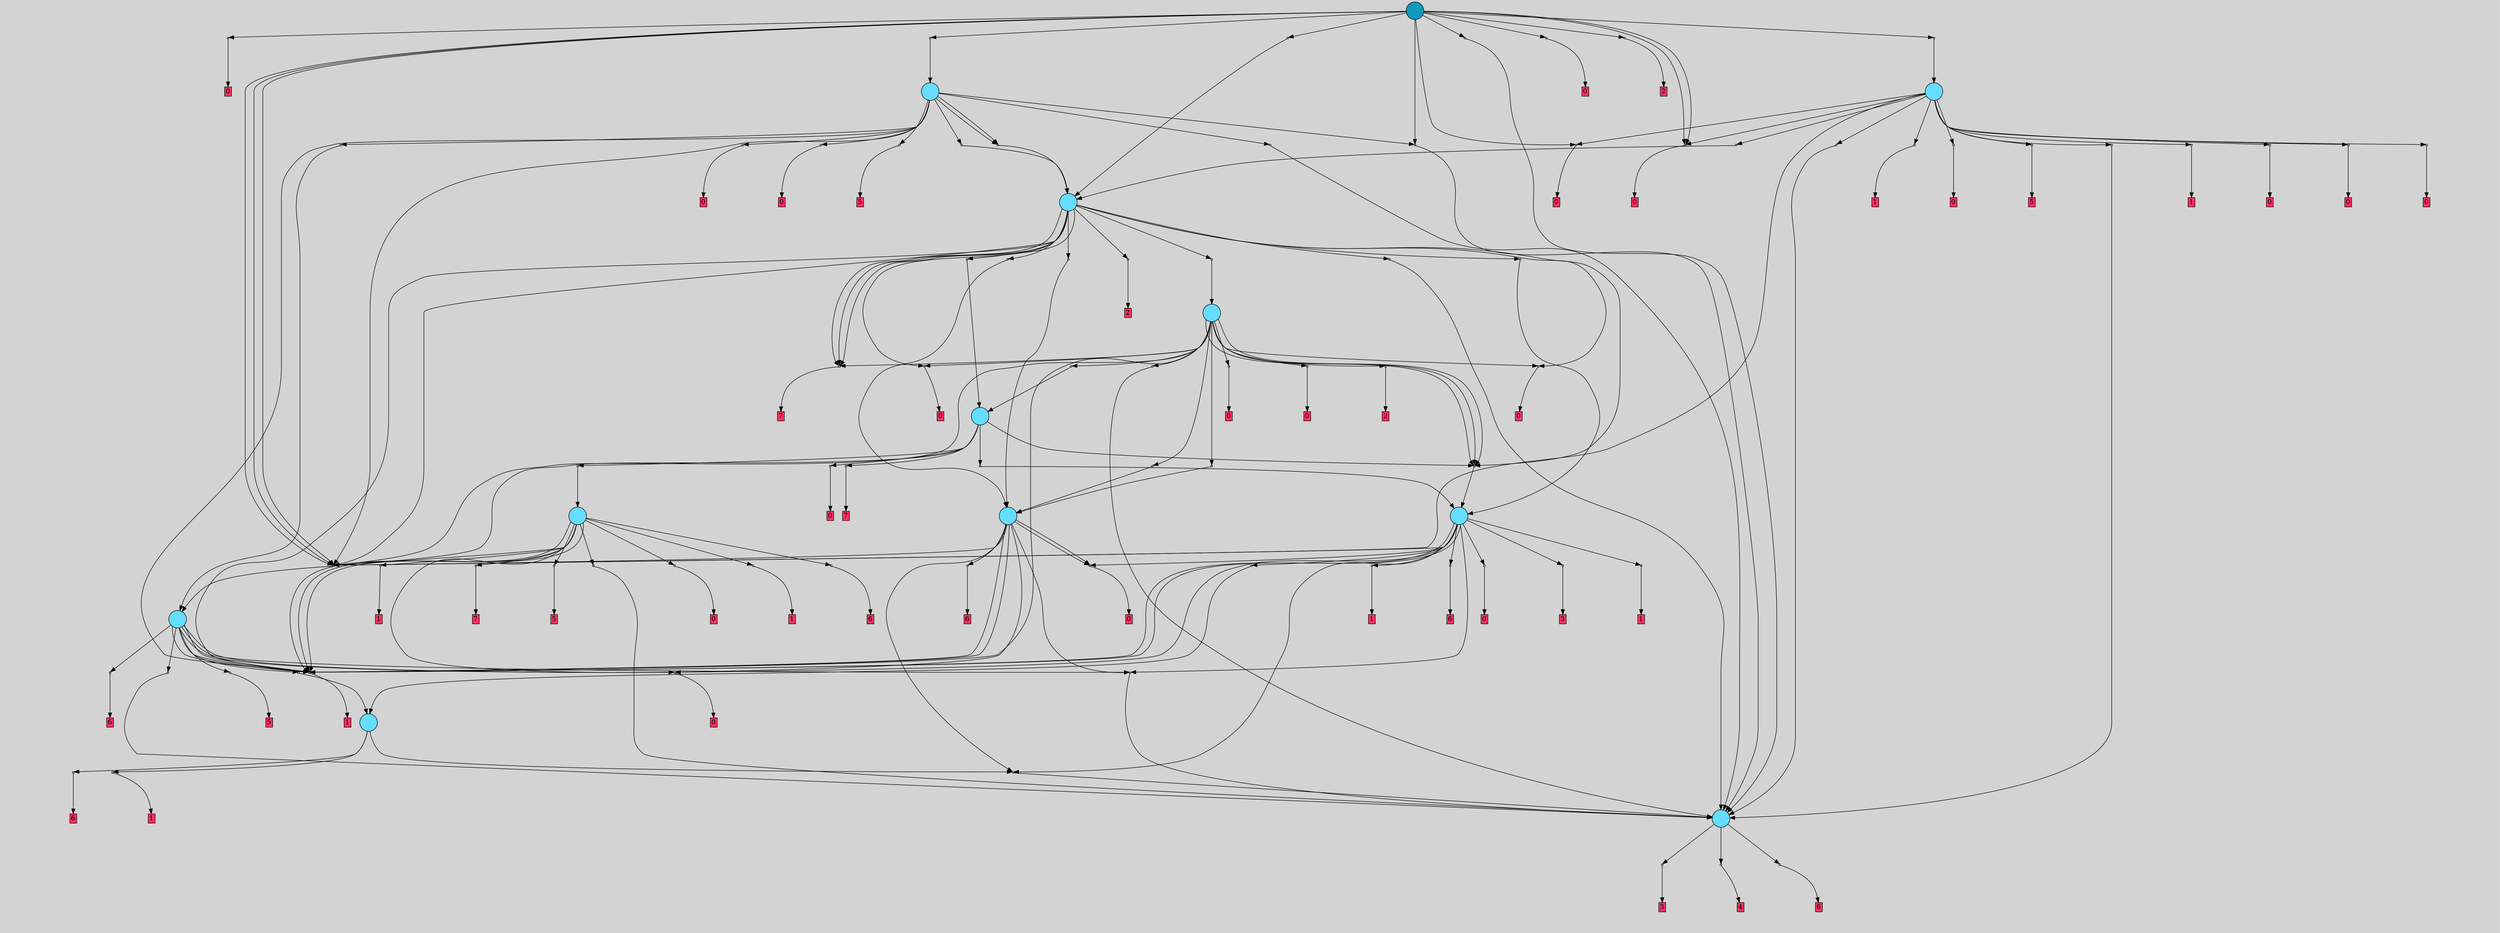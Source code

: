 // File exported with GEGELATI v1.3.1
// On the 2024-07-07 19:57:04
// With the MARL::MarlTPGGraphDotExporter
digraph{
	graph[pad = "0.212, 0.055" bgcolor = lightgray]
	node[shape=circle style = filled label = ""]
		T3 [fillcolor="#66ddff"]
		T27 [fillcolor="#66ddff"]
		T92 [fillcolor="#66ddff"]
		T114 [fillcolor="#66ddff"]
		T121 [fillcolor="#66ddff"]
		T134 [fillcolor="#66ddff"]
		T142 [fillcolor="#66ddff"]
		T185 [fillcolor="#66ddff"]
		T205 [fillcolor="#66ddff"]
		T321 [fillcolor="#66ddff"]
		T420 [fillcolor="#66ddff"]
		T446 [fillcolor="#1199bb"]
		P14812 [fillcolor="#cccccc" shape=point] //
		I14812 [shape=box style=invis label="4|6&2|2#1|3&#92;n4|3&2|7#1|5&#92;n6|7&2|1#4|3&#92;n2|5&2|7#1|2&#92;n7|0&2|0#1|3&#92;n0|3&3|7#1|7&#92;n"]
		P14812 -> I14812[style=invis]
		A9236 [fillcolor="#ff3366" shape=box margin=0.03 width=0 height=0 label="3"]
		T3 -> P14812 -> A9236
		P14813 [fillcolor="#cccccc" shape=point] //
		I14813 [shape=box style=invis label="1|1&4|6#2|0&#92;n6|0&0|3#1|6&#92;n2|3&1|2#4|1&#92;n1|3&3|5#3|0&#92;n7|4&4|1#1|1&#92;n2|4&2|1#2|3&#92;n"]
		P14813 -> I14813[style=invis]
		A9237 [fillcolor="#ff3366" shape=box margin=0.03 width=0 height=0 label="4"]
		T3 -> P14813 -> A9237
		P14814 [fillcolor="#cccccc" shape=point] //
		I14814 [shape=box style=invis label="3|6&1|2#3|5&#92;n3|5&2|5#2|6&#92;n8|6&0|4#2|2&#92;n4|4&0|6#2|3&#92;n"]
		P14814 -> I14814[style=invis]
		A9238 [fillcolor="#ff3366" shape=box margin=0.03 width=0 height=0 label="6"]
		T3 -> P14814 -> A9238
		P14815 [fillcolor="#cccccc" shape=point] //
		I14815 [shape=box style=invis label="5|0&2|5#2|7&#92;n8|4&4|0#0|7&#92;n5|6&0|7#4|2&#92;n0|3&1|4#3|7&#92;n5|6&1|6#1|7&#92;n2|1&2|6#3|1&#92;n"]
		P14815 -> I14815[style=invis]
		T27 -> P14815 -> T3
		P14816 [fillcolor="#cccccc" shape=point] //
		I14816 [shape=box style=invis label="7|7&0|7#2|3&#92;n8|0&1|5#2|7&#92;n2|4&3|1#0|6&#92;n7|3&4|6#3|7&#92;n1|7&2|2#4|5&#92;n8|7&0|2#1|7&#92;n5|7&3|1#4|4&#92;n"]
		P14816 -> I14816[style=invis]
		A9239 [fillcolor="#ff3366" shape=box margin=0.03 width=0 height=0 label="1"]
		T27 -> P14816 -> A9239
		P14817 [fillcolor="#cccccc" shape=point] //
		I14817 [shape=box style=invis label="3|0&1|4#0|5&#92;n1|7&3|3#4|3&#92;n4|4&3|6#1|2&#92;n2|5&4|1#1|2&#92;n4|6&3|2#2|1&#92;n4|7&3|0#0|3&#92;n"]
		P14817 -> I14817[style=invis]
		A9240 [fillcolor="#ff3366" shape=box margin=0.03 width=0 height=0 label="6"]
		T27 -> P14817 -> A9240
		P14818 [fillcolor="#cccccc" shape=point] //
		I14818 [shape=box style=invis label="3|4&4|5#0|1&#92;n8|3&4|5#0|0&#92;n2|0&3|2#2|1&#92;n1|1&2|1#1|0&#92;n7|6&4|6#3|0&#92;n"]
		P14818 -> I14818[style=invis]
		A9241 [fillcolor="#ff3366" shape=box margin=0.03 width=0 height=0 label="5"]
		T92 -> P14818 -> A9241
		P14819 [fillcolor="#cccccc" shape=point] //
		I14819 [shape=box style=invis label="4|7&2|5#2|2&#92;n8|3&3|5#4|6&#92;n4|6&4|4#0|0&#92;n0|3&0|7#0|6&#92;n5|7&1|7#0|2&#92;n2|3&2|5#0|6&#92;n8|2&4|7#4|3&#92;n3|3&2|1#1|2&#92;n"]
		P14819 -> I14819[style=invis]
		A9242 [fillcolor="#ff3366" shape=box margin=0.03 width=0 height=0 label="0"]
		T92 -> P14819 -> A9242
		P14820 [fillcolor="#cccccc" shape=point] //
		I14820 [shape=box style=invis label="7|0&1|3#1|4&#92;n5|6&4|4#0|4&#92;n1|0&1|6#0|2&#92;n"]
		P14820 -> I14820[style=invis]
		A9243 [fillcolor="#ff3366" shape=box margin=0.03 width=0 height=0 label="1"]
		T92 -> P14820 -> A9243
		P14821 [fillcolor="#cccccc" shape=point] //
		I14821 [shape=box style=invis label="5|2&0|5#1|2&#92;n1|5&3|3#2|3&#92;n3|0&2|2#0|3&#92;n"]
		P14821 -> I14821[style=invis]
		A9244 [fillcolor="#ff3366" shape=box margin=0.03 width=0 height=0 label="6"]
		T92 -> P14821 -> A9244
		P14822 [fillcolor="#cccccc" shape=point] //
		I14822 [shape=box style=invis label="5|0&2|0#4|5&#92;n4|5&1|6#2|3&#92;n3|6&1|2#3|5&#92;n7|0&1|3#1|5&#92;n8|6&0|4#2|2&#92;n3|5&2|5#2|6&#92;n"]
		P14822 -> I14822[style=invis]
		T92 -> P14822 -> T27
		T92 -> P14819
		P14823 [fillcolor="#cccccc" shape=point] //
		I14823 [shape=box style=invis label="5|0&2|5#2|7&#92;n5|6&0|7#4|2&#92;n2|6&0|0#2|4&#92;n8|4&4|0#0|7&#92;n0|3&1|4#3|7&#92;n2|1&2|6#3|1&#92;n"]
		P14823 -> I14823[style=invis]
		T92 -> P14823 -> T3
		P14824 [fillcolor="#cccccc" shape=point] //
		I14824 [shape=box style=invis label="4|7&2|5#3|1&#92;n7|1&1|2#0|6&#92;n1|0&1|5#1|6&#92;n3|4&0|2#0|5&#92;n3|3&3|7#1|4&#92;n0|0&2|1#0|5&#92;n1|6&4|3#0|4&#92;n"]
		P14824 -> I14824[style=invis]
		T92 -> P14824 -> T3
		T92 -> P14820
		T92 -> P14820
		P14825 [fillcolor="#cccccc" shape=point] //
		I14825 [shape=box style=invis label="0|3&0|7#0|6&#92;n2|3&2|5#0|2&#92;n4|6&4|4#0|0&#92;n4|7&2|5#2|2&#92;n5|7&1|7#0|2&#92;n8|2&4|7#4|3&#92;n5|0&2|0#1|5&#92;n"]
		P14825 -> I14825[style=invis]
		A9245 [fillcolor="#ff3366" shape=box margin=0.03 width=0 height=0 label="0"]
		T114 -> P14825 -> A9245
		T114 -> P14819
		T114 -> P14815
		P14826 [fillcolor="#cccccc" shape=point] //
		I14826 [shape=box style=invis label="4|7&2|5#3|1&#92;n0|0&2|1#0|5&#92;n3|3&3|7#1|4&#92;n3|4&0|5#0|5&#92;n2|2&0|0#3|0&#92;n7|1&1|2#0|6&#92;n"]
		P14826 -> I14826[style=invis]
		A9246 [fillcolor="#ff3366" shape=box margin=0.03 width=0 height=0 label="6"]
		T114 -> P14826 -> A9246
		P14827 [fillcolor="#cccccc" shape=point] //
		I14827 [shape=box style=invis label="1|1&2|1#1|0&#92;n8|3&4|5#0|0&#92;n2|0&3|2#2|1&#92;n0|7&2|0#4|4&#92;n3|4&4|5#0|1&#92;n7|6&4|6#4|0&#92;n"]
		P14827 -> I14827[style=invis]
		T114 -> P14827 -> T92
		T114 -> P14820
		T114 -> P14820
		T114 -> P14824
		T114 -> P14825
		P14828 [fillcolor="#cccccc" shape=point] //
		I14828 [shape=box style=invis label="0|3&0|7#0|6&#92;n2|3&2|5#0|2&#92;n4|6&4|4#0|0&#92;n5|0&2|0#1|5&#92;n8|2&4|7#4|5&#92;n1|7&1|6#3|2&#92;n4|7&2|5#2|2&#92;n"]
		P14828 -> I14828[style=invis]
		A9247 [fillcolor="#ff3366" shape=box margin=0.03 width=0 height=0 label="0"]
		T121 -> P14828 -> A9247
		T121 -> P14819
		T121 -> P14815
		T121 -> P14827
		P14829 [fillcolor="#cccccc" shape=point] //
		I14829 [shape=box style=invis label="1|0&1|6#1|2&#92;n5|6&4|4#0|4&#92;n7|0&1|3#1|4&#92;n"]
		P14829 -> I14829[style=invis]
		A9248 [fillcolor="#ff3366" shape=box margin=0.03 width=0 height=0 label="3"]
		T121 -> P14829 -> A9248
		T121 -> P14820
		T121 -> P14824
		T121 -> P14825
		P14830 [fillcolor="#cccccc" shape=point] //
		I14830 [shape=box style=invis label="4|0&1|6#0|2&#92;n7|0&1|3#1|4&#92;n"]
		P14830 -> I14830[style=invis]
		A9249 [fillcolor="#ff3366" shape=box margin=0.03 width=0 height=0 label="1"]
		T121 -> P14830 -> A9249
		T121 -> P14820
		P14831 [fillcolor="#cccccc" shape=point] //
		I14831 [shape=box style=invis label="8|6&0|4#2|2&#92;n7|0&1|3#1|5&#92;n8|6&1|2#3|5&#92;n8|2&4|6#4|5&#92;n4|5&0|6#2|3&#92;n3|5&2|5#2|6&#92;n"]
		P14831 -> I14831[style=invis]
		T121 -> P14831 -> T27
		P14832 [fillcolor="#cccccc" shape=point] //
		I14832 [shape=box style=invis label="1|0&1|6#0|2&#92;n5|6&1|4#0|4&#92;n"]
		P14832 -> I14832[style=invis]
		A9250 [fillcolor="#ff3366" shape=box margin=0.03 width=0 height=0 label="1"]
		T121 -> P14832 -> A9250
		P14833 [fillcolor="#cccccc" shape=point] //
		I14833 [shape=box style=invis label="4|7&2|5#3|1&#92;n7|1&1|2#0|6&#92;n3|3&3|7#1|4&#92;n3|4&0|2#0|5&#92;n2|2&0|0#3|0&#92;n0|0&2|1#0|5&#92;n1|6&4|3#0|4&#92;n"]
		P14833 -> I14833[style=invis]
		A9251 [fillcolor="#ff3366" shape=box margin=0.03 width=0 height=0 label="6"]
		T121 -> P14833 -> A9251
		P14834 [fillcolor="#cccccc" shape=point] //
		I14834 [shape=box style=invis label="7|6&0|4#4|0&#92;n0|0&0|4#4|6&#92;n"]
		P14834 -> I14834[style=invis]
		A9252 [fillcolor="#ff3366" shape=box margin=0.03 width=0 height=0 label="5"]
		T134 -> P14834 -> A9252
		P14835 [fillcolor="#cccccc" shape=point] //
		I14835 [shape=box style=invis label="4|3&1|5#2|6&#92;n4|5&2|5#2|2&#92;n8|5&4|7#4|4&#92;n5|0&3|5#4|4&#92;n1|6&4|4#2|5&#92;n4|7&3|4#1|0&#92;n7|2&0|3#2|5&#92;n8|3&1|4#3|7&#92;n3|3&2|1#1|2&#92;n"]
		P14835 -> I14835[style=invis]
		A9253 [fillcolor="#ff3366" shape=box margin=0.03 width=0 height=0 label="0"]
		T134 -> P14835 -> A9253
		P14836 [fillcolor="#cccccc" shape=point] //
		I14836 [shape=box style=invis label="5|6&4|4#0|4&#92;n1|0&0|6#0|7&#92;n"]
		P14836 -> I14836[style=invis]
		A9254 [fillcolor="#ff3366" shape=box margin=0.03 width=0 height=0 label="1"]
		T134 -> P14836 -> A9254
		P14837 [fillcolor="#cccccc" shape=point] //
		I14837 [shape=box style=invis label="1|0&2|5#2|7&#92;n0|3&1|4#3|7&#92;n5|2&0|7#4|2&#92;n3|1&4|5#3|4&#92;n5|6&1|6#1|7&#92;n8|4&4|0#0|7&#92;n2|1&2|6#3|1&#92;n"]
		P14837 -> I14837[style=invis]
		T134 -> P14837 -> T3
		P14838 [fillcolor="#cccccc" shape=point] //
		I14838 [shape=box style=invis label="4|7&4|5#4|1&#92;n3|4&0|2#0|5&#92;n7|1&1|2#0|6&#92;n0|0&2|1#0|4&#92;n7|1&1|1#2|2&#92;n1|6&4|3#0|4&#92;n3|3&3|7#1|4&#92;n"]
		P14838 -> I14838[style=invis]
		A9255 [fillcolor="#ff3366" shape=box margin=0.03 width=0 height=0 label="6"]
		T134 -> P14838 -> A9255
		P14839 [fillcolor="#cccccc" shape=point] //
		I14839 [shape=box style=invis label="5|6&4|4#0|4&#92;n7|1&1|3#1|4&#92;n"]
		P14839 -> I14839[style=invis]
		A9256 [fillcolor="#ff3366" shape=box margin=0.03 width=0 height=0 label="1"]
		T134 -> P14839 -> A9256
		T134 -> P14819
		T134 -> P14827
		T134 -> P14820
		T134 -> P14820
		P14840 [fillcolor="#cccccc" shape=point] //
		I14840 [shape=box style=invis label="3|4&2|4#0|5&#92;n7|1&3|1#3|7&#92;n8|2&4|6#4|3&#92;n8|7&3|1#2|5&#92;n4|1&1|0#3|3&#92;n5|5&2|5#2|2&#92;n1|7&2|2#0|7&#92;n8|5&1|6#4|1&#92;n"]
		P14840 -> I14840[style=invis]
		A9257 [fillcolor="#ff3366" shape=box margin=0.03 width=0 height=0 label="7"]
		T134 -> P14840 -> A9257
		T134 -> P14820
		T142 -> P14827
		P14841 [fillcolor="#cccccc" shape=point] //
		I14841 [shape=box style=invis label="4|7&2|5#3|1&#92;n7|1&1|2#0|6&#92;n0|0&2|3#0|5&#92;n3|3&3|7#1|4&#92;n3|4&0|2#0|5&#92;n1|6&4|3#3|4&#92;n"]
		P14841 -> I14841[style=invis]
		T142 -> P14841 -> T121
		P14842 [fillcolor="#cccccc" shape=point] //
		I14842 [shape=box style=invis label="8|6&4|2#2|4&#92;n7|7&2|7#4|7&#92;n6|0&2|2#0|0&#92;n6|3&4|2#4|7&#92;n"]
		P14842 -> I14842[style=invis]
		A9258 [fillcolor="#ff3366" shape=box margin=0.03 width=0 height=0 label="7"]
		T142 -> P14842 -> A9258
		P14843 [fillcolor="#cccccc" shape=point] //
		I14843 [shape=box style=invis label="5|0&3|5#0|1&#92;n6|7&0|5#0|4&#92;n5|6&2|0#4|6&#92;n2|1&3|1#3|1&#92;n4|6&1|6#2|7&#92;n"]
		P14843 -> I14843[style=invis]
		A9259 [fillcolor="#ff3366" shape=box margin=0.03 width=0 height=0 label="0"]
		T142 -> P14843 -> A9259
		P14844 [fillcolor="#cccccc" shape=point] //
		I14844 [shape=box style=invis label="8|7&4|0#1|5&#92;n3|2&3|7#4|3&#92;n2|3&1|5#4|2&#92;n7|0&3|3#1|3&#92;n8|5&1|2#2|7&#92;n8|4&3|2#0|3&#92;n4|2&3|3#4|7&#92;n7|6&4|5#3|4&#92;n"]
		P14844 -> I14844[style=invis]
		T142 -> P14844 -> T134
		P14845 [fillcolor="#cccccc" shape=point] //
		I14845 [shape=box style=invis label="4|7&4|5#3|1&#92;n4|3&2|4#1|6&#92;n0|0&2|3#0|5&#92;n7|1&1|2#0|6&#92;n3|3&3|7#1|4&#92;n3|4&0|2#0|5&#92;n1|6&4|3#3|4&#92;n"]
		P14845 -> I14845[style=invis]
		T142 -> P14845 -> T121
		T185 -> P14820
		T185 -> P14841
		P14846 [fillcolor="#cccccc" shape=point] //
		I14846 [shape=box style=invis label="4|3&1|1#1|5&#92;n2|3&4|0#4|2&#92;n6|0&2|5#0|1&#92;n4|1&4|5#3|7&#92;n0|1&2|5#1|2&#92;n5|1&1|0#2|3&#92;n1|6&1|5#0|1&#92;n3|3&1|6#1|0&#92;n"]
		P14846 -> I14846[style=invis]
		A9260 [fillcolor="#ff3366" shape=box margin=0.03 width=0 height=0 label="0"]
		T185 -> P14846 -> A9260
		T185 -> P14827
		P14847 [fillcolor="#cccccc" shape=point] //
		I14847 [shape=box style=invis label="6|7&2|5#3|4&#92;n4|7&2|0#2|0&#92;n5|6&2|0#1|5&#92;n0|5&2|0#2|5&#92;n4|6&4|4#0|0&#92;n7|0&3|4#2|7&#92;n0|3&0|7#2|6&#92;n"]
		P14847 -> I14847[style=invis]
		A9261 [fillcolor="#ff3366" shape=box margin=0.03 width=0 height=0 label="0"]
		T185 -> P14847 -> A9261
		P14848 [fillcolor="#cccccc" shape=point] //
		I14848 [shape=box style=invis label="8|6&4|2#2|2&#92;n7|1&0|5#3|0&#92;n6|0&2|2#0|0&#92;n6|3&4|2#4|7&#92;n"]
		P14848 -> I14848[style=invis]
		A9262 [fillcolor="#ff3366" shape=box margin=0.03 width=0 height=0 label="7"]
		T185 -> P14848 -> A9262
		P14849 [fillcolor="#cccccc" shape=point] //
		I14849 [shape=box style=invis label="4|7&2|5#3|1&#92;n1|0&1|5#1|6&#92;n3|3&0|2#0|5&#92;n7|1&1|2#0|6&#92;n3|3&3|7#1|4&#92;n0|0&2|3#0|5&#92;n1|6&4|3#0|4&#92;n"]
		P14849 -> I14849[style=invis]
		T185 -> P14849 -> T114
		P14850 [fillcolor="#cccccc" shape=point] //
		I14850 [shape=box style=invis label="1|0&2|5#2|7&#92;n8|4&4|0#0|7&#92;n5|6&0|7#4|2&#92;n5|6&1|6#1|7&#92;n0|3&1|4#3|7&#92;n3|5&1|5#2|4&#92;n2|1&2|6#3|1&#92;n"]
		P14850 -> I14850[style=invis]
		T185 -> P14850 -> T3
		P14851 [fillcolor="#cccccc" shape=point] //
		I14851 [shape=box style=invis label="1|2&0|2#0|6&#92;n2|3&3|5#4|2&#92;n4|7&1|1#1|5&#92;n5|1&1|0#2|3&#92;n4|7&4|5#3|7&#92;n7|4&4|3#4|6&#92;n8|6&4|1#1|0&#92;n1|6&1|5#1|1&#92;n"]
		P14851 -> I14851[style=invis]
		A9263 [fillcolor="#ff3366" shape=box margin=0.03 width=0 height=0 label="0"]
		T185 -> P14851 -> A9263
		P14852 [fillcolor="#cccccc" shape=point] //
		I14852 [shape=box style=invis label="5|5&3|4#3|3&#92;n0|3&1|7#2|6&#92;n4|7&2|5#0|2&#92;n0|6&0|7#2|5&#92;n8|2&4|7#4|3&#92;n4|0&3|2#4|0&#92;n5|7&3|7#0|2&#92;n"]
		P14852 -> I14852[style=invis]
		A9264 [fillcolor="#ff3366" shape=box margin=0.03 width=0 height=0 label="0"]
		T185 -> P14852 -> A9264
		P14853 [fillcolor="#cccccc" shape=point] //
		I14853 [shape=box style=invis label="8|2&4|7#0|3&#92;n1|5&1|6#1|4&#92;n0|3&0|7#0|6&#92;n0|1&4|0#0|1&#92;n3|5&0|4#1|5&#92;n4|5&2|5#2|2&#92;n2|3&2|1#0|2&#92;n0|4&2|5#1|7&#92;n"]
		P14853 -> I14853[style=invis]
		A9265 [fillcolor="#ff3366" shape=box margin=0.03 width=0 height=0 label="2"]
		T185 -> P14853 -> A9265
		P14854 [fillcolor="#cccccc" shape=point] //
		I14854 [shape=box style=invis label="2|2&2|4#4|4&#92;n4|3&3|7#1|4&#92;n8|5&2|2#4|5&#92;n7|6&2|0#4|3&#92;n1|0&2|3#2|5&#92;n"]
		P14854 -> I14854[style=invis]
		T185 -> P14854 -> T142
		T185 -> P14841
		P14855 [fillcolor="#cccccc" shape=point] //
		I14855 [shape=box style=invis label="4|7&2|5#3|1&#92;n1|0&1|5#1|6&#92;n7|1&1|2#0|6&#92;n3|4&0|2#0|5&#92;n3|3&3|7#1|4&#92;n0|0&2|3#0|5&#92;n1|6&4|3#0|4&#92;n"]
		P14855 -> I14855[style=invis]
		T185 -> P14855 -> T114
		T185 -> P14841
		T205 -> P14820
		T205 -> P14841
		T205 -> P14827
		T205 -> P14847
		T205 -> P14848
		P14856 [fillcolor="#cccccc" shape=point] //
		I14856 [shape=box style=invis label="1|2&1|0#3|5&#92;n1|4&1|5#1|6&#92;n4|7&2|2#3|1&#92;n1|6&4|3#0|4&#92;n3|3&4|7#1|4&#92;n1|6&0|7#2|5&#92;n0|0&2|6#0|5&#92;n3|3&0|2#0|5&#92;n2|0&4|6#3|7&#92;n"]
		P14856 -> I14856[style=invis]
		T205 -> P14856 -> T114
		P14857 [fillcolor="#cccccc" shape=point] //
		I14857 [shape=box style=invis label="8|4&4|0#1|7&#92;n1|0&2|2#0|5&#92;n5|6&3|6#1|7&#92;n8|1&4|5#1|2&#92;n5|6&0|7#4|2&#92;n1|3&1|4#3|7&#92;n3|5&1|5#2|4&#92;n"]
		P14857 -> I14857[style=invis]
		T205 -> P14857 -> T3
		T205 -> P14848
		T205 -> P14852
		P14858 [fillcolor="#cccccc" shape=point] //
		I14858 [shape=box style=invis label="1|4&4|6#1|4&#92;n8|2&4|7#4|3&#92;n2|3&2|5#0|2&#92;n5|7&1|7#0|2&#92;n4|7&2|5#2|2&#92;n0|3&0|7#0|6&#92;n6|0&2|0#1|5&#92;n"]
		P14858 -> I14858[style=invis]
		A9266 [fillcolor="#ff3366" shape=box margin=0.03 width=0 height=0 label="2"]
		T205 -> P14858 -> A9266
		P14859 [fillcolor="#cccccc" shape=point] //
		I14859 [shape=box style=invis label="2|2&2|4#4|4&#92;n4|3&3|7#1|4&#92;n8|5&2|2#4|5&#92;n1|0&2|3#0|5&#92;n7|1&1|2#0|4&#92;n7|6&2|0#4|3&#92;n"]
		P14859 -> I14859[style=invis]
		T205 -> P14859 -> T142
		P14860 [fillcolor="#cccccc" shape=point] //
		I14860 [shape=box style=invis label="8|2&4|7#4|3&#92;n4|6&4|4#0|0&#92;n4|7&2|5#2|2&#92;n5|7&1|5#0|2&#92;n0|3&0|7#0|6&#92;n5|0&2|0#1|5&#92;n"]
		P14860 -> I14860[style=invis]
		T205 -> P14860 -> T185
		P14861 [fillcolor="#cccccc" shape=point] //
		I14861 [shape=box style=invis label="4|7&2|5#3|1&#92;n3|3&3|7#1|6&#92;n7|1&1|2#0|6&#92;n2|4&2|0#1|5&#92;n3|4&0|2#0|5&#92;n1|0&1|5#1|6&#92;n0|0&2|3#0|5&#92;n1|6&4|3#0|4&#92;n"]
		P14861 -> I14861[style=invis]
		T205 -> P14861 -> T114
		T205 -> P14848
		P14862 [fillcolor="#cccccc" shape=point] //
		I14862 [shape=box style=invis label="7|1&1|2#0|6&#92;n1|0&2|3#0|5&#92;n3|3&3|7#1|4&#92;n0|7&1|2#1|0&#92;n3|4&0|2#0|1&#92;n1|6&4|3#3|4&#92;n7|0&2|3#2|4&#92;n"]
		P14862 -> I14862[style=invis]
		T205 -> P14862 -> T121
		T321 -> P14820
		P14863 [fillcolor="#cccccc" shape=point] //
		I14863 [shape=box style=invis label="5|6&0|7#0|2&#92;n0|6&1|5#1|2&#92;n3|1&1|5#2|4&#92;n6|5&1|2#0|0&#92;n1|0&2|6#2|7&#92;n8|2&0|3#2|7&#92;n4|5&0|6#2|0&#92;n"]
		P14863 -> I14863[style=invis]
		T321 -> P14863 -> T3
		P14864 [fillcolor="#cccccc" shape=point] //
		I14864 [shape=box style=invis label="4|1&0|2#4|0&#92;n4|3&1|7#2|0&#92;n4|0&1|6#4|0&#92;n0|7&4|5#1|2&#92;n4|4&3|2#1|2&#92;n1|6&0|3#1|3&#92;n8|3&4|7#4|3&#92;n"]
		P14864 -> I14864[style=invis]
		A9267 [fillcolor="#ff3366" shape=box margin=0.03 width=0 height=0 label="0"]
		T321 -> P14864 -> A9267
		P14865 [fillcolor="#cccccc" shape=point] //
		I14865 [shape=box style=invis label="7|2&1|6#0|3&#92;n7|5&4|6#1|6&#92;n2|0&3|3#3|4&#92;n6|2&4|3#4|3&#92;n6|6&2|3#0|7&#92;n1|6&1|7#1|4&#92;n6|6&3|2#4|1&#92;n2|2&3|1#4|6&#92;n1|7&4|4#3|0&#92;n"]
		P14865 -> I14865[style=invis]
		T321 -> P14865 -> T205
		P14866 [fillcolor="#cccccc" shape=point] //
		I14866 [shape=box style=invis label="2|3&2|7#4|2&#92;n0|1&1|1#2|0&#92;n5|5&1|1#3|2&#92;n2|6&2|6#3|2&#92;n3|2&1|2#2|0&#92;n2|3&0|3#3|7&#92;n6|0&2|5#0|7&#92;n4|7&3|1#1|7&#92;n6|0&4|7#3|3&#92;n7|2&1|3#3|0&#92;n"]
		P14866 -> I14866[style=invis]
		A9268 [fillcolor="#ff3366" shape=box margin=0.03 width=0 height=0 label="0"]
		T321 -> P14866 -> A9268
		T321 -> P14827
		P14867 [fillcolor="#cccccc" shape=point] //
		I14867 [shape=box style=invis label="2|6&3|2#2|1&#92;n0|0&2|0#4|4&#92;n6|2&2|0#4|7&#92;n1|4&4|5#0|1&#92;n8|7&1|0#0|7&#92;n"]
		P14867 -> I14867[style=invis]
		A9269 [fillcolor="#ff3366" shape=box margin=0.03 width=0 height=0 label="5"]
		T321 -> P14867 -> A9269
		P14868 [fillcolor="#cccccc" shape=point] //
		I14868 [shape=box style=invis label="7|2&1|6#0|3&#92;n7|5&4|6#1|6&#92;n2|0&3|3#3|4&#92;n6|6&3|2#4|1&#92;n6|6&2|3#0|5&#92;n1|6&1|7#1|4&#92;n6|2&4|3#4|3&#92;n2|2&3|1#4|6&#92;n1|7&4|4#3|0&#92;n"]
		P14868 -> I14868[style=invis]
		T321 -> P14868 -> T205
		P14869 [fillcolor="#cccccc" shape=point] //
		I14869 [shape=box style=invis label="1|0&2|5#0|7&#92;n5|1&1|6#1|7&#92;n3|2&4|7#3|4&#92;n2|1&3|7#4|1&#92;n5|3&4|5#0|5&#92;n0|3&1|6#3|7&#92;n"]
		P14869 -> I14869[style=invis]
		T321 -> P14869 -> T3
		P14870 [fillcolor="#cccccc" shape=point] //
		I14870 [shape=box style=invis label="0|7&2|0#4|4&#92;n8|0&0|3#1|4&#92;n6|4&2|1#2|5&#92;n7|6&4|6#4|0&#92;n1|1&2|1#1|0&#92;n4|2&3|3#0|3&#92;n"]
		P14870 -> I14870[style=invis]
		T321 -> P14870 -> T92
		T321 -> P14868
		P14871 [fillcolor="#cccccc" shape=point] //
		I14871 [shape=box style=invis label="5|2&4|4#1|3&#92;n3|6&2|1#4|5&#92;n1|0&1|6#0|2&#92;n5|7&1|2#1|4&#92;n"]
		P14871 -> I14871[style=invis]
		A9270 [fillcolor="#ff3366" shape=box margin=0.03 width=0 height=0 label="1"]
		T420 -> P14871 -> A9270
		P14872 [fillcolor="#cccccc" shape=point] //
		I14872 [shape=box style=invis label="4|2&3|2#0|4&#92;n0|6&1|5#1|2&#92;n5|6&0|7#0|2&#92;n3|1&1|5#2|6&#92;n6|5&1|2#0|0&#92;n1|0&2|6#2|7&#92;n8|2&0|3#2|7&#92;n4|5&0|6#2|0&#92;n"]
		P14872 -> I14872[style=invis]
		T420 -> P14872 -> T3
		P14873 [fillcolor="#cccccc" shape=point] //
		I14873 [shape=box style=invis label="7|2&1|6#0|3&#92;n6|6&3|2#4|1&#92;n2|0&3|3#3|4&#92;n7|5&4|6#1|6&#92;n6|6&2|3#0|5&#92;n6|2&4|3#4|3&#92;n2|2&3|1#4|6&#92;n1|7&4|4#3|1&#92;n"]
		P14873 -> I14873[style=invis]
		T420 -> P14873 -> T205
		P14874 [fillcolor="#cccccc" shape=point] //
		I14874 [shape=box style=invis label="5|0&0|5#0|6&#92;n5|1&2|3#0|1&#92;n"]
		P14874 -> I14874[style=invis]
		A9271 [fillcolor="#ff3366" shape=box margin=0.03 width=0 height=0 label="0"]
		T420 -> P14874 -> A9271
		T420 -> P14827
		P14875 [fillcolor="#cccccc" shape=point] //
		I14875 [shape=box style=invis label="8|1&4|0#0|0&#92;n1|6&0|3#1|3&#92;n4|1&0|2#4|0&#92;n1|7&3|5#2|6&#92;n4|0&1|6#4|0&#92;n0|6&4|6#3|5&#92;n4|4&1|7#2|0&#92;n"]
		P14875 -> I14875[style=invis]
		A9272 [fillcolor="#ff3366" shape=box margin=0.03 width=0 height=0 label="0"]
		T420 -> P14875 -> A9272
		P14876 [fillcolor="#cccccc" shape=point] //
		I14876 [shape=box style=invis label="2|7&0|3#3|7&#92;n1|1&1|4#4|1&#92;n5|5&1|1#3|0&#92;n6|1&1|1#3|0&#92;n3|2&1|2#2|0&#92;n6|6&4|0#4|6&#92;n2|6&2|6#3|2&#92;n2|3&2|7#4|2&#92;n0|0&2|5#0|2&#92;n5|2&3|1#4|4&#92;n"]
		P14876 -> I14876[style=invis]
		A9273 [fillcolor="#ff3366" shape=box margin=0.03 width=0 height=0 label="0"]
		T420 -> P14876 -> A9273
		P14877 [fillcolor="#cccccc" shape=point] //
		I14877 [shape=box style=invis label="5|1&1|6#0|3&#92;n1|0&2|5#0|7&#92;n3|2&4|7#3|4&#92;n5|2&2|3#4|5&#92;n5|3&4|5#0|5&#92;n"]
		P14877 -> I14877[style=invis]
		T420 -> P14877 -> T3
		P14878 [fillcolor="#cccccc" shape=point] //
		I14878 [shape=box style=invis label="5|1&2|7#1|6&#92;n1|4&1|3#0|2&#92;n5|5&0|7#2|5&#92;n1|6&4|7#3|3&#92;n7|5&0|5#0|1&#92;n5|0&1|5#0|7&#92;n"]
		P14878 -> I14878[style=invis]
		A9274 [fillcolor="#ff3366" shape=box margin=0.03 width=0 height=0 label="0"]
		T420 -> P14878 -> A9274
		P14879 [fillcolor="#cccccc" shape=point] //
		I14879 [shape=box style=invis label="7|7&4|2#1|2&#92;n0|0&3|6#0|4&#92;n7|2&1|3#1|4&#92;n"]
		P14879 -> I14879[style=invis]
		A9275 [fillcolor="#ff3366" shape=box margin=0.03 width=0 height=0 label="1"]
		T420 -> P14879 -> A9275
		P14880 [fillcolor="#cccccc" shape=point] //
		I14880 [shape=box style=invis label="5|5&3|4#3|3&#92;n3|2&3|7#2|5&#92;n0|5&4|6#1|0&#92;n0|6&0|7#2|5&#92;n4|7&2|5#0|2&#92;n5|0&3|6#4|0&#92;n2|5&1|5#1|1&#92;n8|2&4|7#4|3&#92;n3|7&3|7#0|2&#92;n"]
		P14880 -> I14880[style=invis]
		A9276 [fillcolor="#ff3366" shape=box margin=0.03 width=0 height=0 label="0"]
		T420 -> P14880 -> A9276
		P14881 [fillcolor="#cccccc" shape=point] //
		I14881 [shape=box style=invis label="2|3&2|7#4|2&#92;n0|1&1|1#2|0&#92;n5|5&1|1#3|2&#92;n2|6&2|6#3|2&#92;n6|0&2|5#0|7&#92;n2|3&0|3#3|7&#92;n3|2&1|2#2|0&#92;n4|7&3|1#1|7&#92;n7|1&1|3#3|0&#92;n"]
		P14881 -> I14881[style=invis]
		A9277 [fillcolor="#ff3366" shape=box margin=0.03 width=0 height=0 label="0"]
		T420 -> P14881 -> A9277
		P14882 [fillcolor="#cccccc" shape=point] //
		I14882 [shape=box style=invis label="0|0&2|0#4|4&#92;n6|6&3|2#2|1&#92;n6|2&2|0#4|7&#92;n8|7&1|0#0|7&#92;n"]
		P14882 -> I14882[style=invis]
		A9278 [fillcolor="#ff3366" shape=box margin=0.03 width=0 height=0 label="5"]
		T420 -> P14882 -> A9278
		T446 -> P14863
		P14883 [fillcolor="#cccccc" shape=point] //
		I14883 [shape=box style=invis label="4|4&3|2#1|2&#92;n0|7&2|2#2|1&#92;n4|3&1|6#2|0&#92;n4|0&1|6#4|0&#92;n0|7&4|5#1|2&#92;n4|1&0|2#4|0&#92;n1|6&0|3#1|3&#92;n8|3&4|7#4|3&#92;n"]
		P14883 -> I14883[style=invis]
		A9279 [fillcolor="#ff3366" shape=box margin=0.03 width=0 height=0 label="0"]
		T446 -> P14883 -> A9279
		P14884 [fillcolor="#cccccc" shape=point] //
		I14884 [shape=box style=invis label="1|1&0|1#0|6&#92;n2|5&2|2#1|1&#92;n0|3&4|5#0|0&#92;n3|0&3|2#2|1&#92;n0|7&2|0#1|4&#92;n1|1&2|1#1|0&#92;n8|3&0|1#2|4&#92;n"]
		P14884 -> I14884[style=invis]
		T446 -> P14884 -> T321
		T446 -> P14881
		P14885 [fillcolor="#cccccc" shape=point] //
		I14885 [shape=box style=invis label="1|1&1|6#2|3&#92;n2|6&4|2#1|6&#92;n4|3&1|3#0|5&#92;n5|0&0|2#4|1&#92;n6|3&1|5#0|2&#92;n8|2&0|1#2|1&#92;n1|3&0|2#3|6&#92;n8|1&1|3#2|0&#92;n8|5&0|1#4|2&#92;n"]
		P14885 -> I14885[style=invis]
		A9280 [fillcolor="#ff3366" shape=box margin=0.03 width=0 height=0 label="0"]
		T446 -> P14885 -> A9280
		P14886 [fillcolor="#cccccc" shape=point] //
		I14886 [shape=box style=invis label="1|4&4|6#1|4&#92;n8|2&4|7#4|3&#92;n2|3&2|5#0|2&#92;n0|3&0|7#0|6&#92;n4|7&2|5#2|2&#92;n5|7&1|7#4|2&#92;n6|0&2|0#1|5&#92;n"]
		P14886 -> I14886[style=invis]
		A9281 [fillcolor="#ff3366" shape=box margin=0.03 width=0 height=0 label="2"]
		T446 -> P14886 -> A9281
		T446 -> P14827
		P14887 [fillcolor="#cccccc" shape=point] //
		I14887 [shape=box style=invis label="1|0&2|5#2|7&#92;n8|4&4|0#0|7&#92;n2|1&2|6#3|1&#92;n0|3&1|4#3|7&#92;n3|5&1|5#2|0&#92;n5|6&1|6#1|7&#92;n"]
		P14887 -> I14887[style=invis]
		T446 -> P14887 -> T3
		P14888 [fillcolor="#cccccc" shape=point] //
		I14888 [shape=box style=invis label="7|2&1|6#0|3&#92;n6|2&4|3#4|3&#92;n7|2&0|5#4|3&#92;n2|0&3|3#3|4&#92;n7|5&4|6#1|6&#92;n6|6&3|2#4|1&#92;n2|2&3|4#4|6&#92;n1|7&4|4#3|1&#92;n"]
		P14888 -> I14888[style=invis]
		T446 -> P14888 -> T205
		T446 -> P14876
		T446 -> P14881
		P14889 [fillcolor="#cccccc" shape=point] //
		I14889 [shape=box style=invis label="6|2&0|1#2|2&#92;n3|5&2|0#4|2&#92;n8|1&3|5#4|3&#92;n1|7&3|6#4|0&#92;n0|0&4|0#2|1&#92;n"]
		P14889 -> I14889[style=invis]
		T446 -> P14889 -> T420
		T446 -> P14827
		T446 -> P14827
		{ rank= same T446 }
}
